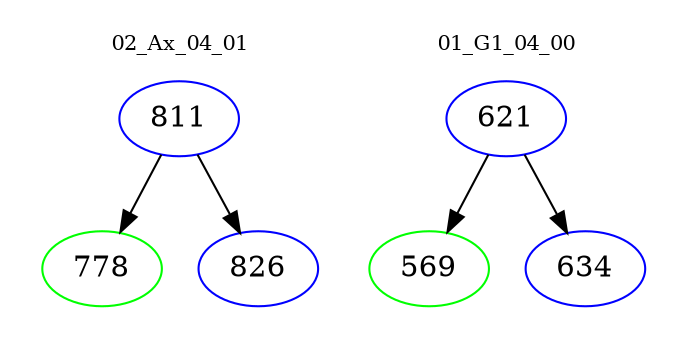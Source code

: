digraph{
subgraph cluster_0 {
color = white
label = "02_Ax_04_01";
fontsize=10;
T0_811 [label="811", color="blue"]
T0_811 -> T0_778 [color="black"]
T0_778 [label="778", color="green"]
T0_811 -> T0_826 [color="black"]
T0_826 [label="826", color="blue"]
}
subgraph cluster_1 {
color = white
label = "01_G1_04_00";
fontsize=10;
T1_621 [label="621", color="blue"]
T1_621 -> T1_569 [color="black"]
T1_569 [label="569", color="green"]
T1_621 -> T1_634 [color="black"]
T1_634 [label="634", color="blue"]
}
}
